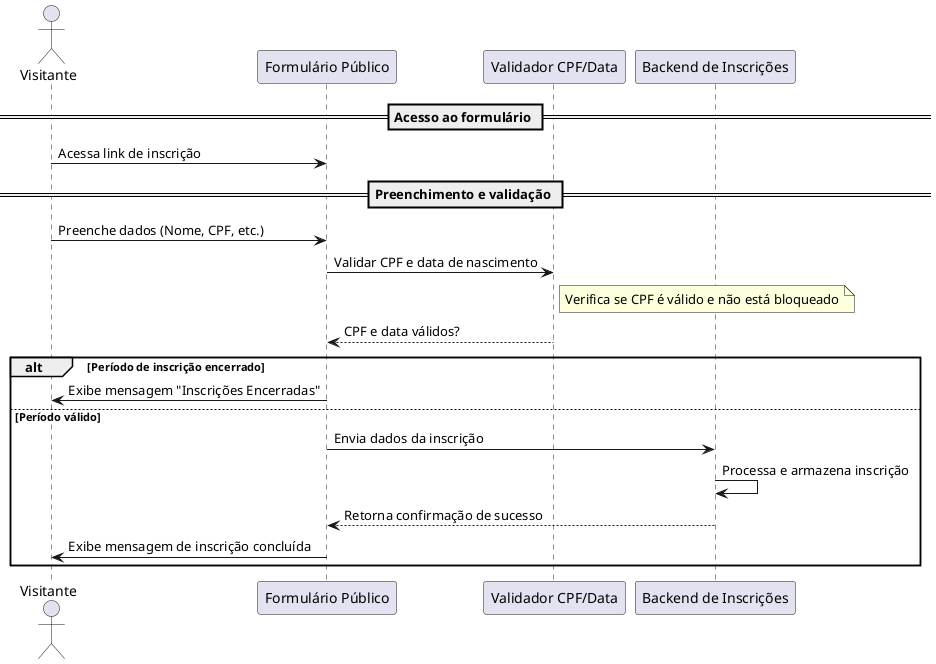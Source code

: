 @startuml name "Inscrição Pública"
actor Visitante
participant "Formulário Público" as Form
participant "Validador CPF/Data" as Validator
participant "Backend de Inscrições" as Backend

== Acesso ao formulário ==
Visitante -> Form : Acessa link de inscrição

== Preenchimento e validação ==
Visitante -> Form : Preenche dados (Nome, CPF, etc.)
Form -> Validator : Validar CPF e data de nascimento
note right of Validator
Verifica se CPF é válido e não está bloqueado
end note
Validator --> Form : CPF e data válidos?

alt Período de inscrição encerrado
    Form -> Visitante : Exibe mensagem "Inscrições Encerradas"
else Período válido
    Form -> Backend : Envia dados da inscrição
    Backend -> Backend : Processa e armazena inscrição
    Backend --> Form : Retorna confirmação de sucesso
    Form -> Visitante : Exibe mensagem de inscrição concluída
end
@enduml
